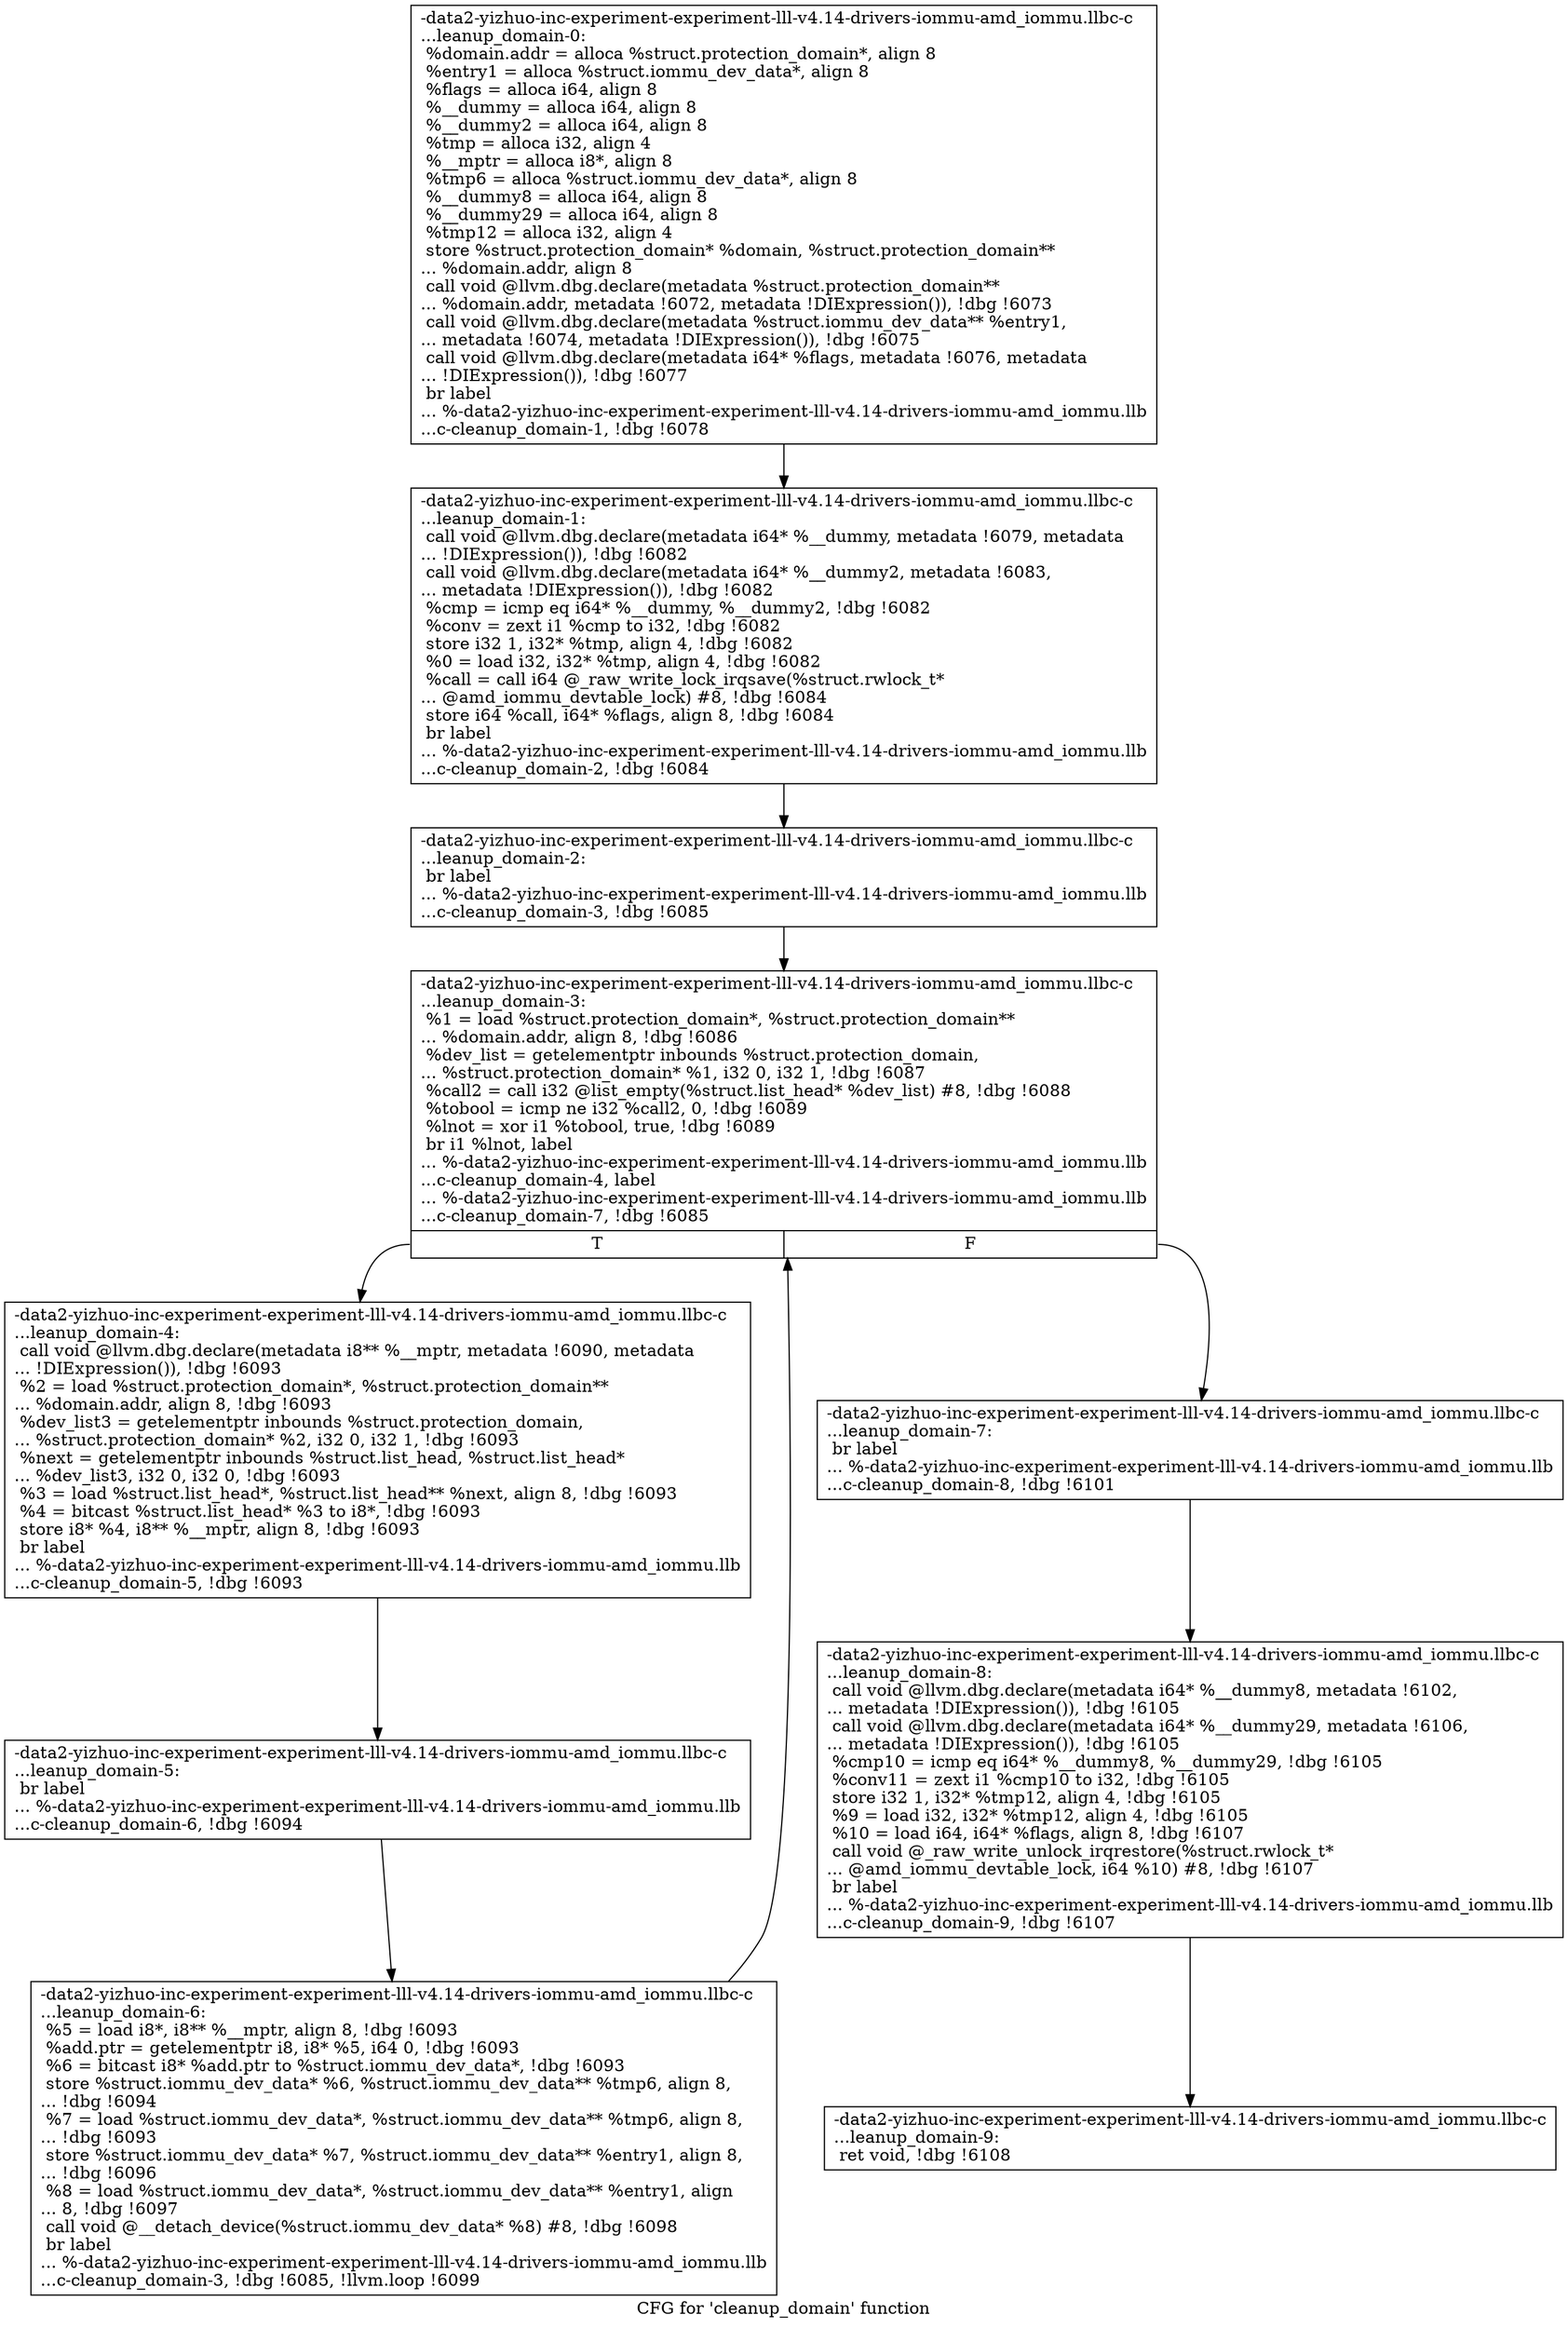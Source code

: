 digraph "CFG for 'cleanup_domain' function" {
	label="CFG for 'cleanup_domain' function";

	Node0x561b946ee560 [shape=record,label="{-data2-yizhuo-inc-experiment-experiment-lll-v4.14-drivers-iommu-amd_iommu.llbc-c\l...leanup_domain-0:\l  %domain.addr = alloca %struct.protection_domain*, align 8\l  %entry1 = alloca %struct.iommu_dev_data*, align 8\l  %flags = alloca i64, align 8\l  %__dummy = alloca i64, align 8\l  %__dummy2 = alloca i64, align 8\l  %tmp = alloca i32, align 4\l  %__mptr = alloca i8*, align 8\l  %tmp6 = alloca %struct.iommu_dev_data*, align 8\l  %__dummy8 = alloca i64, align 8\l  %__dummy29 = alloca i64, align 8\l  %tmp12 = alloca i32, align 4\l  store %struct.protection_domain* %domain, %struct.protection_domain**\l... %domain.addr, align 8\l  call void @llvm.dbg.declare(metadata %struct.protection_domain**\l... %domain.addr, metadata !6072, metadata !DIExpression()), !dbg !6073\l  call void @llvm.dbg.declare(metadata %struct.iommu_dev_data** %entry1,\l... metadata !6074, metadata !DIExpression()), !dbg !6075\l  call void @llvm.dbg.declare(metadata i64* %flags, metadata !6076, metadata\l... !DIExpression()), !dbg !6077\l  br label\l... %-data2-yizhuo-inc-experiment-experiment-lll-v4.14-drivers-iommu-amd_iommu.llb\l...c-cleanup_domain-1, !dbg !6078\l}"];
	Node0x561b946ee560 -> Node0x561b946f30b0;
	Node0x561b946f30b0 [shape=record,label="{-data2-yizhuo-inc-experiment-experiment-lll-v4.14-drivers-iommu-amd_iommu.llbc-c\l...leanup_domain-1: \l  call void @llvm.dbg.declare(metadata i64* %__dummy, metadata !6079, metadata\l... !DIExpression()), !dbg !6082\l  call void @llvm.dbg.declare(metadata i64* %__dummy2, metadata !6083,\l... metadata !DIExpression()), !dbg !6082\l  %cmp = icmp eq i64* %__dummy, %__dummy2, !dbg !6082\l  %conv = zext i1 %cmp to i32, !dbg !6082\l  store i32 1, i32* %tmp, align 4, !dbg !6082\l  %0 = load i32, i32* %tmp, align 4, !dbg !6082\l  %call = call i64 @_raw_write_lock_irqsave(%struct.rwlock_t*\l... @amd_iommu_devtable_lock) #8, !dbg !6084\l  store i64 %call, i64* %flags, align 8, !dbg !6084\l  br label\l... %-data2-yizhuo-inc-experiment-experiment-lll-v4.14-drivers-iommu-amd_iommu.llb\l...c-cleanup_domain-2, !dbg !6084\l}"];
	Node0x561b946f30b0 -> Node0x561b946f3100;
	Node0x561b946f3100 [shape=record,label="{-data2-yizhuo-inc-experiment-experiment-lll-v4.14-drivers-iommu-amd_iommu.llbc-c\l...leanup_domain-2: \l  br label\l... %-data2-yizhuo-inc-experiment-experiment-lll-v4.14-drivers-iommu-amd_iommu.llb\l...c-cleanup_domain-3, !dbg !6085\l}"];
	Node0x561b946f3100 -> Node0x561b946f3150;
	Node0x561b946f3150 [shape=record,label="{-data2-yizhuo-inc-experiment-experiment-lll-v4.14-drivers-iommu-amd_iommu.llbc-c\l...leanup_domain-3: \l  %1 = load %struct.protection_domain*, %struct.protection_domain**\l... %domain.addr, align 8, !dbg !6086\l  %dev_list = getelementptr inbounds %struct.protection_domain,\l... %struct.protection_domain* %1, i32 0, i32 1, !dbg !6087\l  %call2 = call i32 @list_empty(%struct.list_head* %dev_list) #8, !dbg !6088\l  %tobool = icmp ne i32 %call2, 0, !dbg !6089\l  %lnot = xor i1 %tobool, true, !dbg !6089\l  br i1 %lnot, label\l... %-data2-yizhuo-inc-experiment-experiment-lll-v4.14-drivers-iommu-amd_iommu.llb\l...c-cleanup_domain-4, label\l... %-data2-yizhuo-inc-experiment-experiment-lll-v4.14-drivers-iommu-amd_iommu.llb\l...c-cleanup_domain-7, !dbg !6085\l|{<s0>T|<s1>F}}"];
	Node0x561b946f3150:s0 -> Node0x561b946f31a0;
	Node0x561b946f3150:s1 -> Node0x561b946f3290;
	Node0x561b946f31a0 [shape=record,label="{-data2-yizhuo-inc-experiment-experiment-lll-v4.14-drivers-iommu-amd_iommu.llbc-c\l...leanup_domain-4: \l  call void @llvm.dbg.declare(metadata i8** %__mptr, metadata !6090, metadata\l... !DIExpression()), !dbg !6093\l  %2 = load %struct.protection_domain*, %struct.protection_domain**\l... %domain.addr, align 8, !dbg !6093\l  %dev_list3 = getelementptr inbounds %struct.protection_domain,\l... %struct.protection_domain* %2, i32 0, i32 1, !dbg !6093\l  %next = getelementptr inbounds %struct.list_head, %struct.list_head*\l... %dev_list3, i32 0, i32 0, !dbg !6093\l  %3 = load %struct.list_head*, %struct.list_head** %next, align 8, !dbg !6093\l  %4 = bitcast %struct.list_head* %3 to i8*, !dbg !6093\l  store i8* %4, i8** %__mptr, align 8, !dbg !6093\l  br label\l... %-data2-yizhuo-inc-experiment-experiment-lll-v4.14-drivers-iommu-amd_iommu.llb\l...c-cleanup_domain-5, !dbg !6093\l}"];
	Node0x561b946f31a0 -> Node0x561b946f31f0;
	Node0x561b946f31f0 [shape=record,label="{-data2-yizhuo-inc-experiment-experiment-lll-v4.14-drivers-iommu-amd_iommu.llbc-c\l...leanup_domain-5: \l  br label\l... %-data2-yizhuo-inc-experiment-experiment-lll-v4.14-drivers-iommu-amd_iommu.llb\l...c-cleanup_domain-6, !dbg !6094\l}"];
	Node0x561b946f31f0 -> Node0x561b946f3240;
	Node0x561b946f3240 [shape=record,label="{-data2-yizhuo-inc-experiment-experiment-lll-v4.14-drivers-iommu-amd_iommu.llbc-c\l...leanup_domain-6: \l  %5 = load i8*, i8** %__mptr, align 8, !dbg !6093\l  %add.ptr = getelementptr i8, i8* %5, i64 0, !dbg !6093\l  %6 = bitcast i8* %add.ptr to %struct.iommu_dev_data*, !dbg !6093\l  store %struct.iommu_dev_data* %6, %struct.iommu_dev_data** %tmp6, align 8,\l... !dbg !6094\l  %7 = load %struct.iommu_dev_data*, %struct.iommu_dev_data** %tmp6, align 8,\l... !dbg !6093\l  store %struct.iommu_dev_data* %7, %struct.iommu_dev_data** %entry1, align 8,\l... !dbg !6096\l  %8 = load %struct.iommu_dev_data*, %struct.iommu_dev_data** %entry1, align\l... 8, !dbg !6097\l  call void @__detach_device(%struct.iommu_dev_data* %8) #8, !dbg !6098\l  br label\l... %-data2-yizhuo-inc-experiment-experiment-lll-v4.14-drivers-iommu-amd_iommu.llb\l...c-cleanup_domain-3, !dbg !6085, !llvm.loop !6099\l}"];
	Node0x561b946f3240 -> Node0x561b946f3150;
	Node0x561b946f3290 [shape=record,label="{-data2-yizhuo-inc-experiment-experiment-lll-v4.14-drivers-iommu-amd_iommu.llbc-c\l...leanup_domain-7: \l  br label\l... %-data2-yizhuo-inc-experiment-experiment-lll-v4.14-drivers-iommu-amd_iommu.llb\l...c-cleanup_domain-8, !dbg !6101\l}"];
	Node0x561b946f3290 -> Node0x561b946f32e0;
	Node0x561b946f32e0 [shape=record,label="{-data2-yizhuo-inc-experiment-experiment-lll-v4.14-drivers-iommu-amd_iommu.llbc-c\l...leanup_domain-8: \l  call void @llvm.dbg.declare(metadata i64* %__dummy8, metadata !6102,\l... metadata !DIExpression()), !dbg !6105\l  call void @llvm.dbg.declare(metadata i64* %__dummy29, metadata !6106,\l... metadata !DIExpression()), !dbg !6105\l  %cmp10 = icmp eq i64* %__dummy8, %__dummy29, !dbg !6105\l  %conv11 = zext i1 %cmp10 to i32, !dbg !6105\l  store i32 1, i32* %tmp12, align 4, !dbg !6105\l  %9 = load i32, i32* %tmp12, align 4, !dbg !6105\l  %10 = load i64, i64* %flags, align 8, !dbg !6107\l  call void @_raw_write_unlock_irqrestore(%struct.rwlock_t*\l... @amd_iommu_devtable_lock, i64 %10) #8, !dbg !6107\l  br label\l... %-data2-yizhuo-inc-experiment-experiment-lll-v4.14-drivers-iommu-amd_iommu.llb\l...c-cleanup_domain-9, !dbg !6107\l}"];
	Node0x561b946f32e0 -> Node0x561b946f3330;
	Node0x561b946f3330 [shape=record,label="{-data2-yizhuo-inc-experiment-experiment-lll-v4.14-drivers-iommu-amd_iommu.llbc-c\l...leanup_domain-9: \l  ret void, !dbg !6108\l}"];
}
